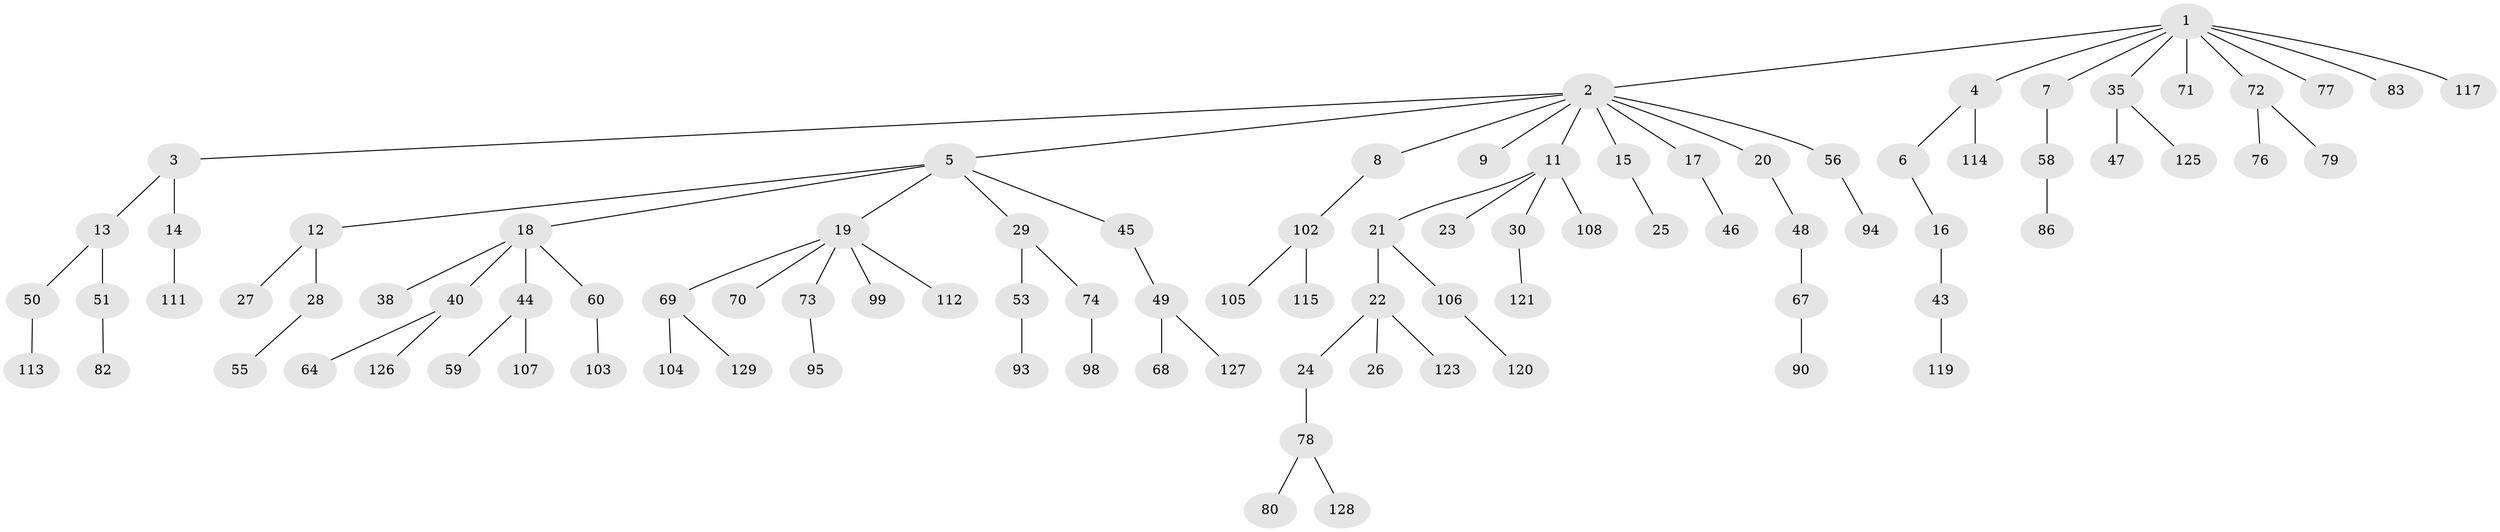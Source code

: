 // Generated by graph-tools (version 1.1) at 2025/52/02/27/25 19:52:12]
// undirected, 92 vertices, 91 edges
graph export_dot {
graph [start="1"]
  node [color=gray90,style=filled];
  1 [super="+66"];
  2 [super="+10"];
  3;
  4 [super="+87"];
  5 [super="+41"];
  6;
  7;
  8;
  9 [super="+31"];
  11 [super="+34"];
  12 [super="+131"];
  13 [super="+39"];
  14 [super="+96"];
  15;
  16 [super="+62"];
  17 [super="+52"];
  18 [super="+32"];
  19 [super="+36"];
  20 [super="+118"];
  21 [super="+37"];
  22 [super="+42"];
  23 [super="+33"];
  24 [super="+81"];
  25 [super="+92"];
  26;
  27;
  28 [super="+65"];
  29 [super="+54"];
  30;
  35 [super="+101"];
  38;
  40 [super="+57"];
  43 [super="+110"];
  44 [super="+75"];
  45;
  46;
  47;
  48;
  49 [super="+61"];
  50 [super="+124"];
  51 [super="+63"];
  53 [super="+85"];
  55;
  56;
  58 [super="+91"];
  59;
  60;
  64 [super="+130"];
  67 [super="+89"];
  68 [super="+100"];
  69;
  70;
  71;
  72;
  73;
  74 [super="+97"];
  76 [super="+132"];
  77 [super="+88"];
  78 [super="+116"];
  79 [super="+84"];
  80;
  82;
  83;
  86;
  90;
  93;
  94 [super="+122"];
  95;
  98;
  99;
  102 [super="+109"];
  103;
  104;
  105;
  106;
  107;
  108;
  111;
  112;
  113;
  114;
  115;
  117;
  119;
  120;
  121;
  123;
  125;
  126;
  127;
  128;
  129;
  1 -- 2;
  1 -- 4;
  1 -- 7;
  1 -- 35;
  1 -- 72;
  1 -- 83;
  1 -- 117;
  1 -- 77;
  1 -- 71;
  2 -- 3;
  2 -- 5;
  2 -- 8;
  2 -- 9;
  2 -- 11;
  2 -- 17;
  2 -- 56;
  2 -- 20;
  2 -- 15;
  3 -- 13;
  3 -- 14;
  4 -- 6;
  4 -- 114;
  5 -- 12;
  5 -- 18;
  5 -- 19;
  5 -- 29;
  5 -- 45;
  6 -- 16;
  7 -- 58;
  8 -- 102;
  11 -- 21;
  11 -- 23;
  11 -- 30;
  11 -- 108;
  12 -- 27;
  12 -- 28;
  13 -- 50;
  13 -- 51;
  14 -- 111;
  15 -- 25;
  16 -- 43;
  17 -- 46;
  18 -- 44;
  18 -- 60;
  18 -- 40;
  18 -- 38;
  19 -- 69;
  19 -- 70;
  19 -- 99;
  19 -- 112;
  19 -- 73;
  20 -- 48;
  21 -- 22;
  21 -- 106;
  22 -- 24;
  22 -- 26;
  22 -- 123;
  24 -- 78;
  28 -- 55;
  29 -- 53;
  29 -- 74;
  30 -- 121;
  35 -- 47;
  35 -- 125;
  40 -- 64;
  40 -- 126;
  43 -- 119;
  44 -- 59;
  44 -- 107;
  45 -- 49;
  48 -- 67;
  49 -- 68;
  49 -- 127;
  50 -- 113;
  51 -- 82;
  53 -- 93;
  56 -- 94;
  58 -- 86;
  60 -- 103;
  67 -- 90;
  69 -- 104;
  69 -- 129;
  72 -- 76;
  72 -- 79;
  73 -- 95;
  74 -- 98;
  78 -- 80;
  78 -- 128;
  102 -- 105;
  102 -- 115;
  106 -- 120;
}
